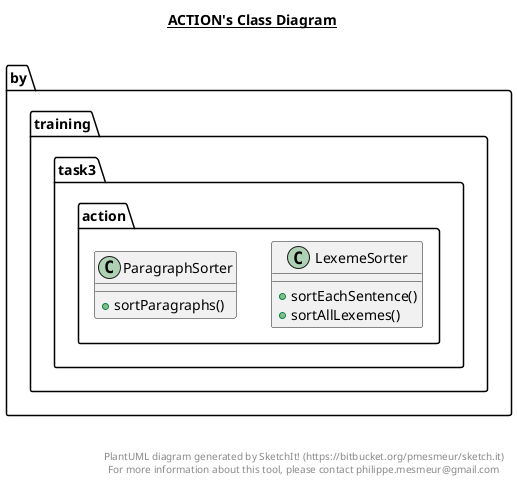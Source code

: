 @startuml

title __ACTION's Class Diagram__\n

  package by.training.task3.action {
    class LexemeSorter {
        + sortEachSentence()
        + sortAllLexemes()
    }
  }
  

  package by.training.task3.action {
    class ParagraphSorter {
        + sortParagraphs()
    }
  }
  



right footer


PlantUML diagram generated by SketchIt! (https://bitbucket.org/pmesmeur/sketch.it)
For more information about this tool, please contact philippe.mesmeur@gmail.com
endfooter

@enduml
